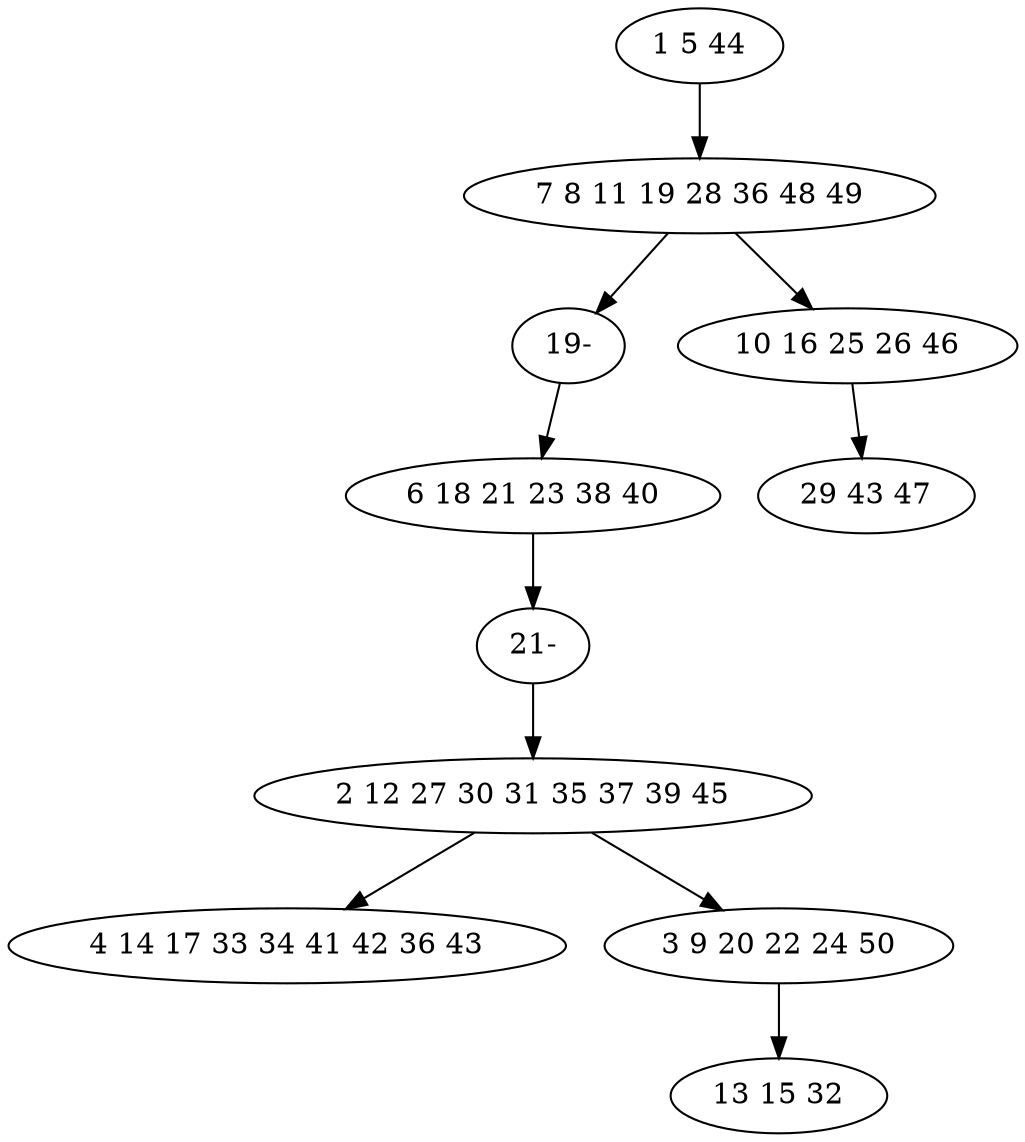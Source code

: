 digraph true_tree {
	"0" -> "1"
	"1" -> "9"
	"2" -> "10"
	"1" -> "4"
	"3" -> "5"
	"4" -> "6"
	"3" -> "7"
	"7" -> "8"
	"9" -> "2"
	"10" -> "3"
	"0" [label="1 5 44"];
	"1" [label="7 8 11 19 28 36 48 49"];
	"2" [label="6 18 21 23 38 40"];
	"3" [label="2 12 27 30 31 35 37 39 45"];
	"4" [label="10 16 25 26 46"];
	"5" [label="4 14 17 33 34 41 42 36 43"];
	"6" [label="29 43 47"];
	"7" [label="3 9 20 22 24 50"];
	"8" [label="13 15 32"];
	"9" [label="19-"];
	"10" [label="21-"];
}
